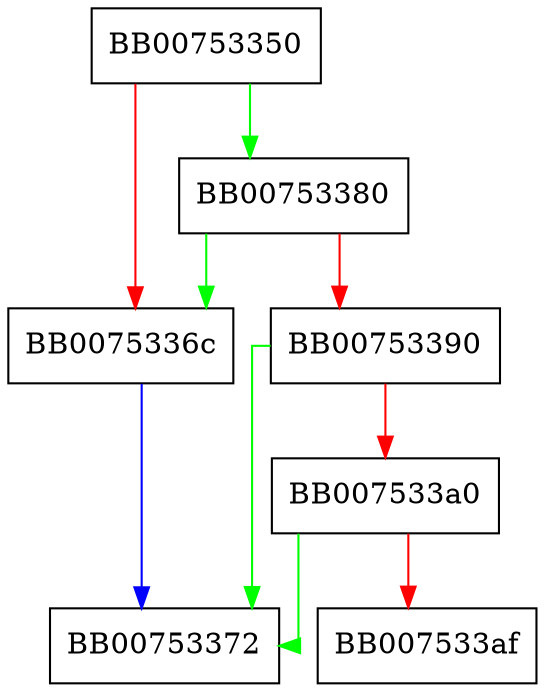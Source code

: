 digraph ossl_ec_GF2m_simple_invert {
  node [shape="box"];
  graph [splines=ortho];
  BB00753350 -> BB00753380 [color="green"];
  BB00753350 -> BB0075336c [color="red"];
  BB0075336c -> BB00753372 [color="blue"];
  BB00753380 -> BB0075336c [color="green"];
  BB00753380 -> BB00753390 [color="red"];
  BB00753390 -> BB00753372 [color="green"];
  BB00753390 -> BB007533a0 [color="red"];
  BB007533a0 -> BB00753372 [color="green"];
  BB007533a0 -> BB007533af [color="red"];
}